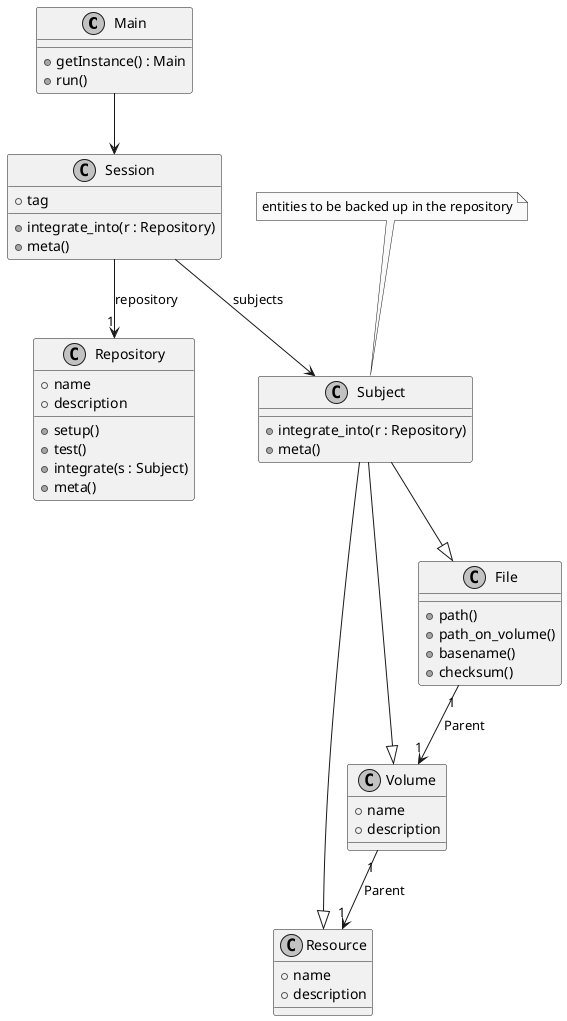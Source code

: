 @startuml

skinparam monochrome true

class Main {
  + getInstance() : Main
  + run()
}

class Session {
  + integrate_into(r : Repository)
  + meta()
  + tag  
}

Main --> Session

class Repository {
  + setup()
  + test()
  + integrate(s : Subject)
  + meta()
  + name
  + description
}

Session --> "1" Repository : repository

class Subject {
  + integrate_into(r : Repository)
  + meta()
}
note top : entities to be backed up in the repository

Session --> Subject : subjects

class Resource {
  + name
  + description
}

Subject --|> Resource

class Volume {
  + name
  + description
}

Subject --|> Volume
Volume "1" --> "1" Resource : Parent

class File {
  + path()
  + path_on_volume()
  + basename()
  + checksum()
  
}

Subject --|> File
File "1" --> "1" Volume : Parent

@enduml
